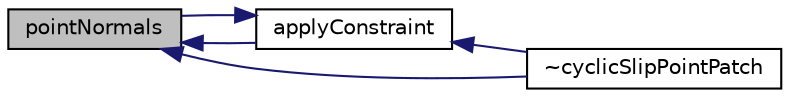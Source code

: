 digraph "pointNormals"
{
  bgcolor="transparent";
  edge [fontname="Helvetica",fontsize="10",labelfontname="Helvetica",labelfontsize="10"];
  node [fontname="Helvetica",fontsize="10",shape=record];
  rankdir="LR";
  Node1 [label="pointNormals",height=0.2,width=0.4,color="black", fillcolor="grey75", style="filled", fontcolor="black"];
  Node1 -> Node2 [dir="back",color="midnightblue",fontsize="10",style="solid",fontname="Helvetica"];
  Node2 [label="applyConstraint",height=0.2,width=0.4,color="black",URL="$a00496.html#ac0063e7d07d55e23bc495269a43121fa",tooltip="Accumulate the effect of constraint direction of this patch. "];
  Node2 -> Node1 [dir="back",color="midnightblue",fontsize="10",style="solid",fontname="Helvetica"];
  Node2 -> Node3 [dir="back",color="midnightblue",fontsize="10",style="solid",fontname="Helvetica"];
  Node3 [label="~cyclicSlipPointPatch",height=0.2,width=0.4,color="black",URL="$a00496.html#a68516ba0ee6b0091df52a6b53cde0cab"];
  Node1 -> Node3 [dir="back",color="midnightblue",fontsize="10",style="solid",fontname="Helvetica"];
}

